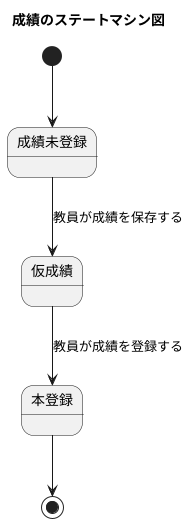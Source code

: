 @startuml 8-1
title 成績のステートマシン図

[*] --> 成績未登録

成績未登録 --> 仮成績 : 教員が成績を保存する

仮成績 --> 本登録 : 教員が成績を登録する

本登録 --> [*]
@enduml